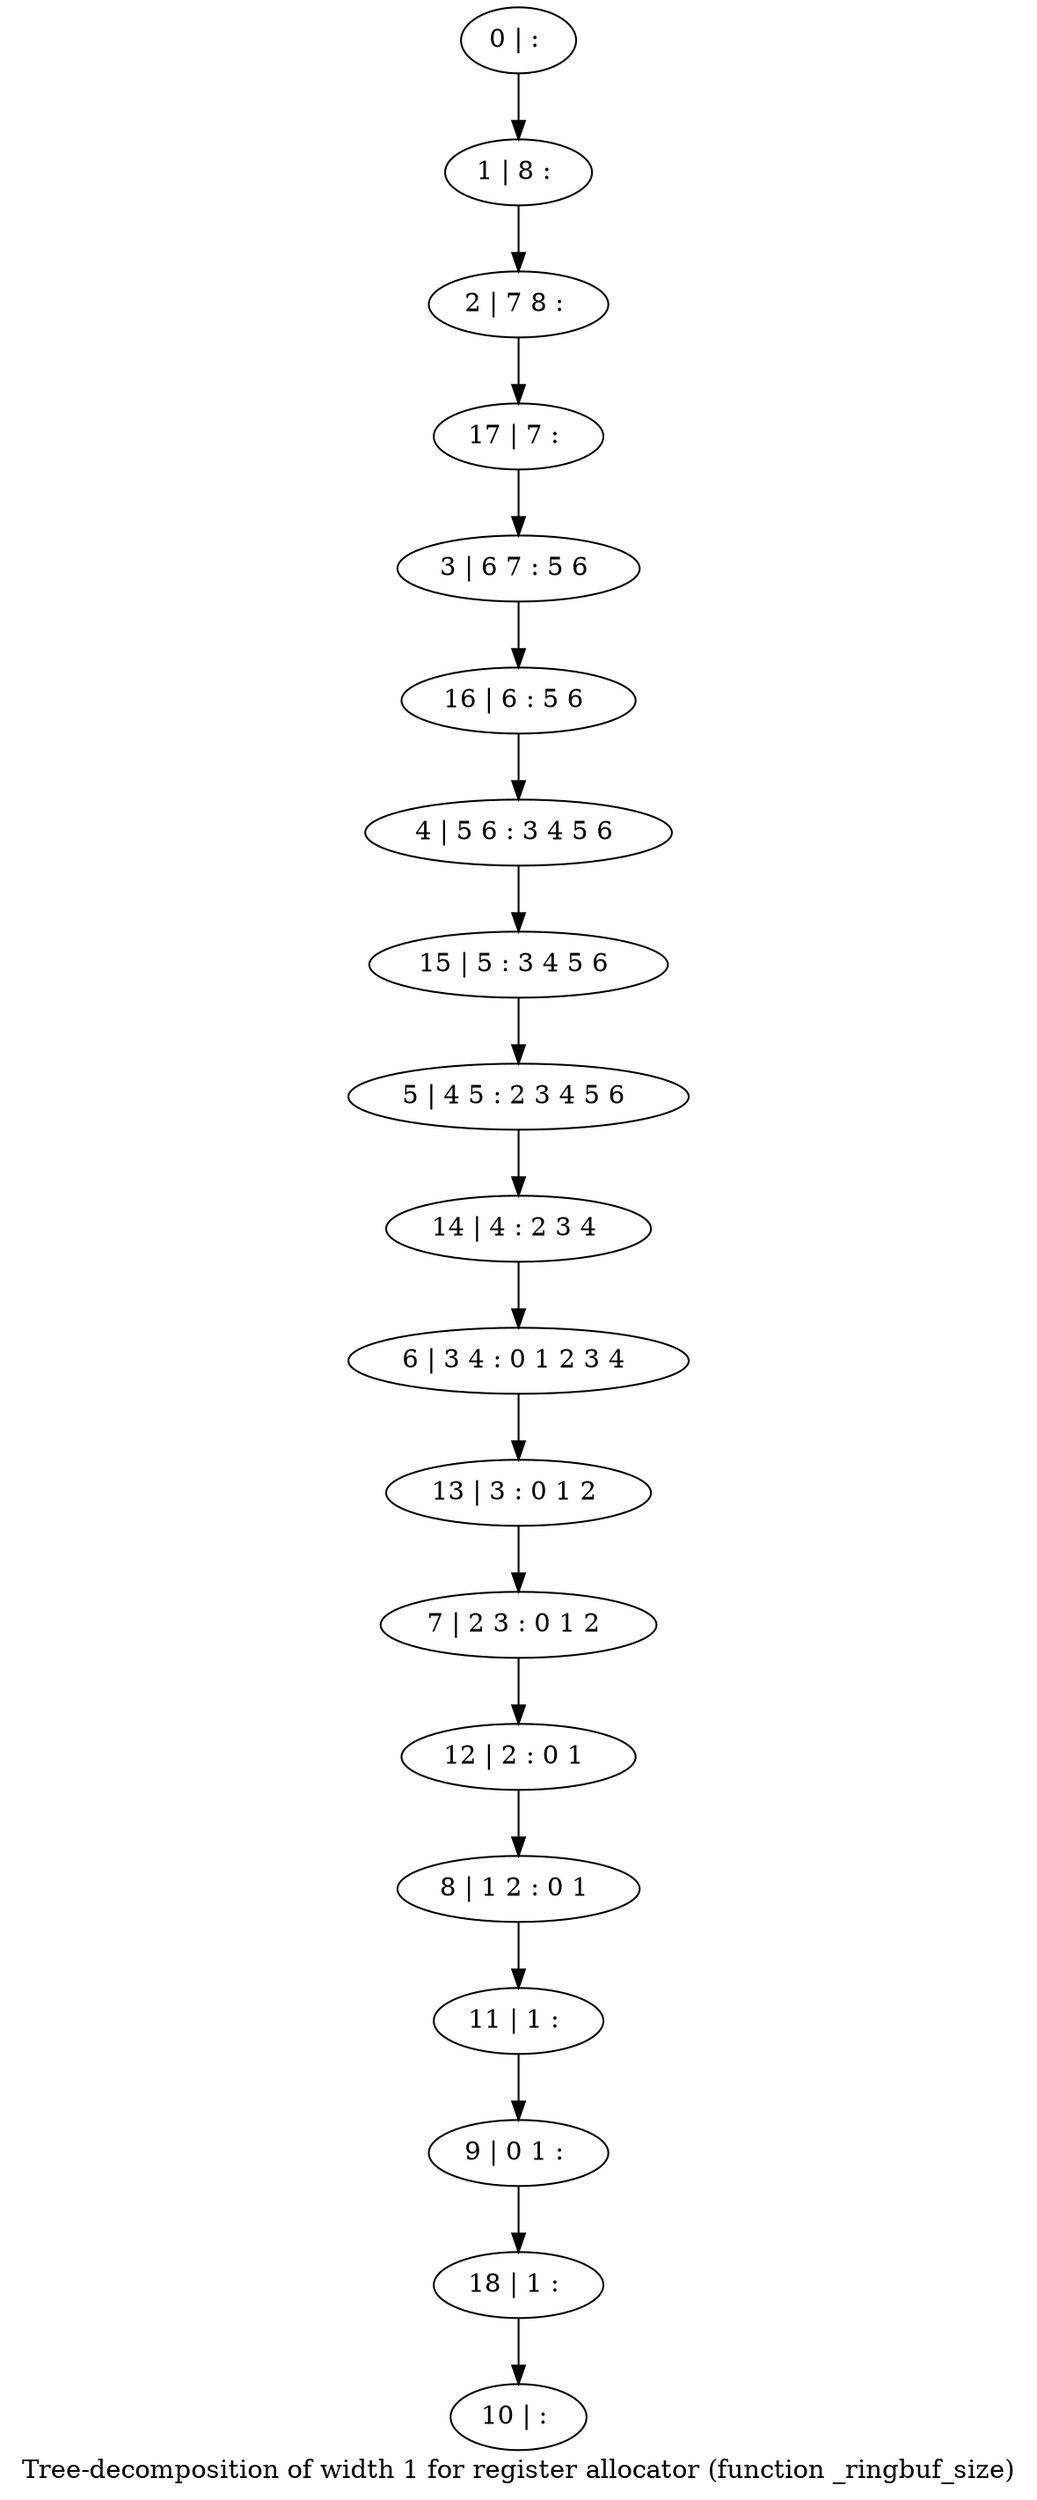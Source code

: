 digraph G {
graph [label="Tree-decomposition of width 1 for register allocator (function _ringbuf_size)"]
0[label="0 | : "];
1[label="1 | 8 : "];
2[label="2 | 7 8 : "];
3[label="3 | 6 7 : 5 6 "];
4[label="4 | 5 6 : 3 4 5 6 "];
5[label="5 | 4 5 : 2 3 4 5 6 "];
6[label="6 | 3 4 : 0 1 2 3 4 "];
7[label="7 | 2 3 : 0 1 2 "];
8[label="8 | 1 2 : 0 1 "];
9[label="9 | 0 1 : "];
10[label="10 | : "];
11[label="11 | 1 : "];
12[label="12 | 2 : 0 1 "];
13[label="13 | 3 : 0 1 2 "];
14[label="14 | 4 : 2 3 4 "];
15[label="15 | 5 : 3 4 5 6 "];
16[label="16 | 6 : 5 6 "];
17[label="17 | 7 : "];
18[label="18 | 1 : "];
0->1 ;
1->2 ;
11->9 ;
8->11 ;
12->8 ;
7->12 ;
13->7 ;
6->13 ;
14->6 ;
5->14 ;
15->5 ;
4->15 ;
16->4 ;
3->16 ;
17->3 ;
2->17 ;
18->10 ;
9->18 ;
}
